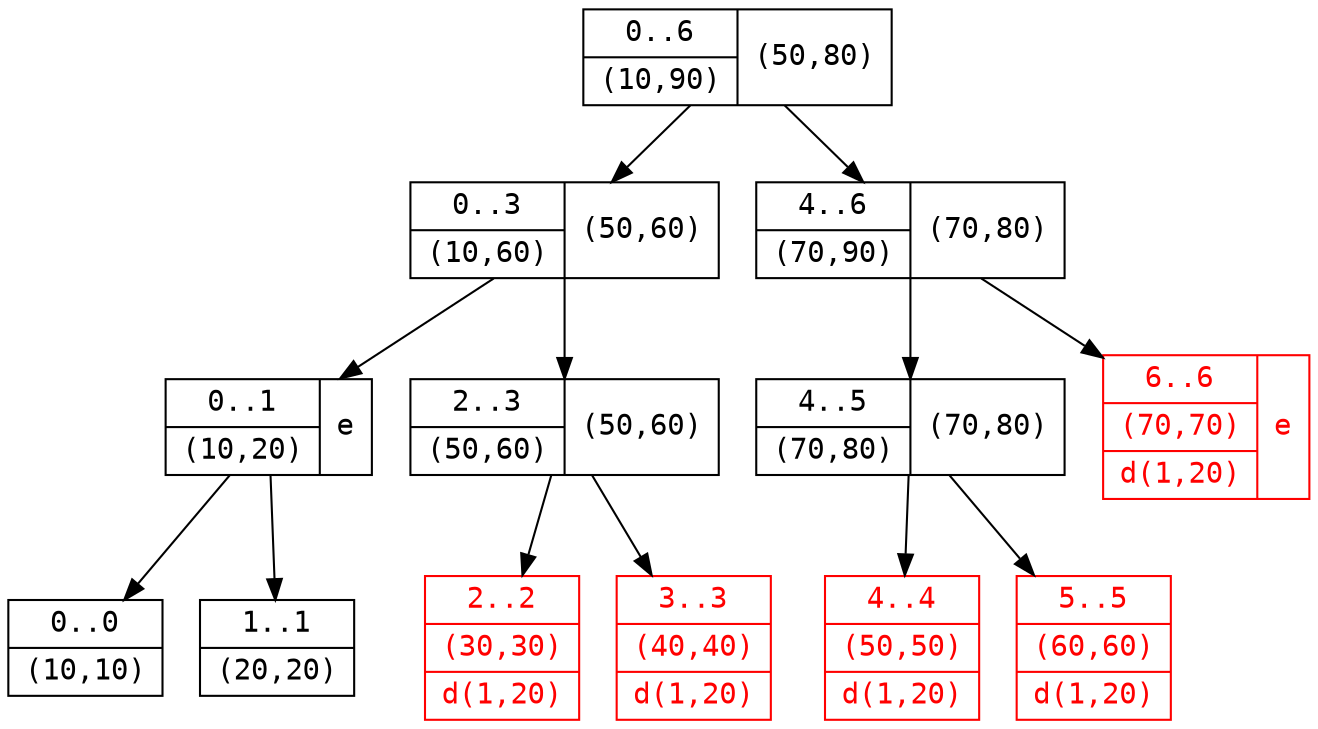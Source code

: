 digraph segtree0 {
node [fontname="courier"]
0 [shape=record label="{0..6|(10,90)}|(50,80)"]
1 [shape=record label="{0..3|(10,60)}|(50,60)"]
2 [shape=record label="{4..6|(70,90)}|(70,80)"]
3 [shape=record label="{0..1|(10,20)}|e"]
4 [shape=record label="{2..3|(50,60)}|(50,60)"]
5 [shape=record label="{4..5|(70,80)}|(70,80)"]
6 [shape=record fontcolor="red" color="red" label="{6..6|(70,70)|d(1,20)}|e"]
7 [shape=record label="{0..0|(10,10)}"]
8 [shape=record label="{1..1|(20,20)}"]
9 [shape=record fontcolor="red" color="red" label="{2..2|(30,30)|d(1,20)}"]
10 [shape=record fontcolor="red" color="red" label="{3..3|(40,40)|d(1,20)}"]
11 [shape=record fontcolor="red" color="red" label="{4..4|(50,50)|d(1,20)}"]
12 [shape=record fontcolor="red" color="red" label="{5..5|(60,60)|d(1,20)}"]
0 -> 1, 2;
1 -> 3, 4;
2 -> 5, 6;
3 -> 7, 8;
4 -> 9, 10;
5 -> 11, 12;
}
